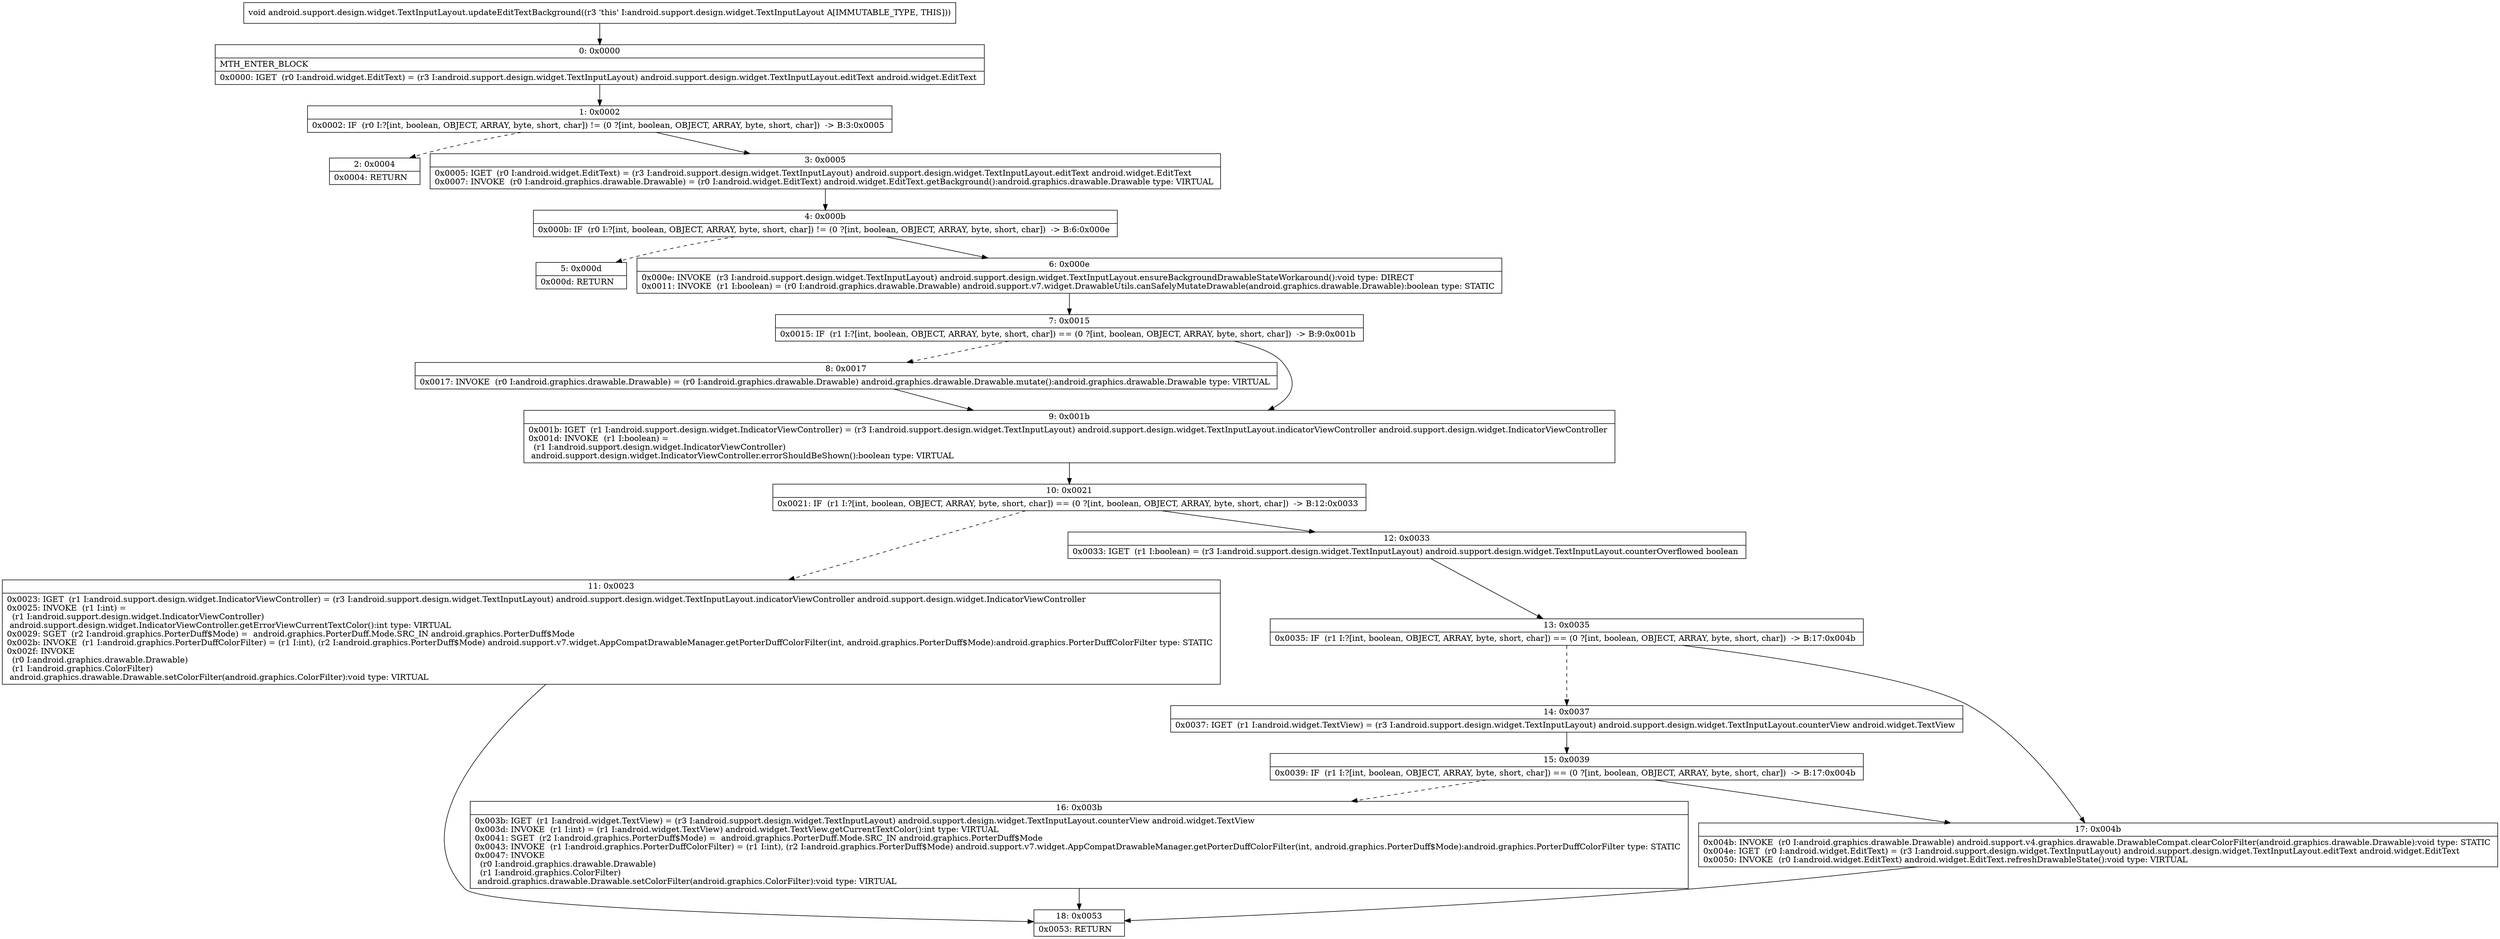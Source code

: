digraph "CFG forandroid.support.design.widget.TextInputLayout.updateEditTextBackground()V" {
Node_0 [shape=record,label="{0\:\ 0x0000|MTH_ENTER_BLOCK\l|0x0000: IGET  (r0 I:android.widget.EditText) = (r3 I:android.support.design.widget.TextInputLayout) android.support.design.widget.TextInputLayout.editText android.widget.EditText \l}"];
Node_1 [shape=record,label="{1\:\ 0x0002|0x0002: IF  (r0 I:?[int, boolean, OBJECT, ARRAY, byte, short, char]) != (0 ?[int, boolean, OBJECT, ARRAY, byte, short, char])  \-\> B:3:0x0005 \l}"];
Node_2 [shape=record,label="{2\:\ 0x0004|0x0004: RETURN   \l}"];
Node_3 [shape=record,label="{3\:\ 0x0005|0x0005: IGET  (r0 I:android.widget.EditText) = (r3 I:android.support.design.widget.TextInputLayout) android.support.design.widget.TextInputLayout.editText android.widget.EditText \l0x0007: INVOKE  (r0 I:android.graphics.drawable.Drawable) = (r0 I:android.widget.EditText) android.widget.EditText.getBackground():android.graphics.drawable.Drawable type: VIRTUAL \l}"];
Node_4 [shape=record,label="{4\:\ 0x000b|0x000b: IF  (r0 I:?[int, boolean, OBJECT, ARRAY, byte, short, char]) != (0 ?[int, boolean, OBJECT, ARRAY, byte, short, char])  \-\> B:6:0x000e \l}"];
Node_5 [shape=record,label="{5\:\ 0x000d|0x000d: RETURN   \l}"];
Node_6 [shape=record,label="{6\:\ 0x000e|0x000e: INVOKE  (r3 I:android.support.design.widget.TextInputLayout) android.support.design.widget.TextInputLayout.ensureBackgroundDrawableStateWorkaround():void type: DIRECT \l0x0011: INVOKE  (r1 I:boolean) = (r0 I:android.graphics.drawable.Drawable) android.support.v7.widget.DrawableUtils.canSafelyMutateDrawable(android.graphics.drawable.Drawable):boolean type: STATIC \l}"];
Node_7 [shape=record,label="{7\:\ 0x0015|0x0015: IF  (r1 I:?[int, boolean, OBJECT, ARRAY, byte, short, char]) == (0 ?[int, boolean, OBJECT, ARRAY, byte, short, char])  \-\> B:9:0x001b \l}"];
Node_8 [shape=record,label="{8\:\ 0x0017|0x0017: INVOKE  (r0 I:android.graphics.drawable.Drawable) = (r0 I:android.graphics.drawable.Drawable) android.graphics.drawable.Drawable.mutate():android.graphics.drawable.Drawable type: VIRTUAL \l}"];
Node_9 [shape=record,label="{9\:\ 0x001b|0x001b: IGET  (r1 I:android.support.design.widget.IndicatorViewController) = (r3 I:android.support.design.widget.TextInputLayout) android.support.design.widget.TextInputLayout.indicatorViewController android.support.design.widget.IndicatorViewController \l0x001d: INVOKE  (r1 I:boolean) = \l  (r1 I:android.support.design.widget.IndicatorViewController)\l android.support.design.widget.IndicatorViewController.errorShouldBeShown():boolean type: VIRTUAL \l}"];
Node_10 [shape=record,label="{10\:\ 0x0021|0x0021: IF  (r1 I:?[int, boolean, OBJECT, ARRAY, byte, short, char]) == (0 ?[int, boolean, OBJECT, ARRAY, byte, short, char])  \-\> B:12:0x0033 \l}"];
Node_11 [shape=record,label="{11\:\ 0x0023|0x0023: IGET  (r1 I:android.support.design.widget.IndicatorViewController) = (r3 I:android.support.design.widget.TextInputLayout) android.support.design.widget.TextInputLayout.indicatorViewController android.support.design.widget.IndicatorViewController \l0x0025: INVOKE  (r1 I:int) = \l  (r1 I:android.support.design.widget.IndicatorViewController)\l android.support.design.widget.IndicatorViewController.getErrorViewCurrentTextColor():int type: VIRTUAL \l0x0029: SGET  (r2 I:android.graphics.PorterDuff$Mode) =  android.graphics.PorterDuff.Mode.SRC_IN android.graphics.PorterDuff$Mode \l0x002b: INVOKE  (r1 I:android.graphics.PorterDuffColorFilter) = (r1 I:int), (r2 I:android.graphics.PorterDuff$Mode) android.support.v7.widget.AppCompatDrawableManager.getPorterDuffColorFilter(int, android.graphics.PorterDuff$Mode):android.graphics.PorterDuffColorFilter type: STATIC \l0x002f: INVOKE  \l  (r0 I:android.graphics.drawable.Drawable)\l  (r1 I:android.graphics.ColorFilter)\l android.graphics.drawable.Drawable.setColorFilter(android.graphics.ColorFilter):void type: VIRTUAL \l}"];
Node_12 [shape=record,label="{12\:\ 0x0033|0x0033: IGET  (r1 I:boolean) = (r3 I:android.support.design.widget.TextInputLayout) android.support.design.widget.TextInputLayout.counterOverflowed boolean \l}"];
Node_13 [shape=record,label="{13\:\ 0x0035|0x0035: IF  (r1 I:?[int, boolean, OBJECT, ARRAY, byte, short, char]) == (0 ?[int, boolean, OBJECT, ARRAY, byte, short, char])  \-\> B:17:0x004b \l}"];
Node_14 [shape=record,label="{14\:\ 0x0037|0x0037: IGET  (r1 I:android.widget.TextView) = (r3 I:android.support.design.widget.TextInputLayout) android.support.design.widget.TextInputLayout.counterView android.widget.TextView \l}"];
Node_15 [shape=record,label="{15\:\ 0x0039|0x0039: IF  (r1 I:?[int, boolean, OBJECT, ARRAY, byte, short, char]) == (0 ?[int, boolean, OBJECT, ARRAY, byte, short, char])  \-\> B:17:0x004b \l}"];
Node_16 [shape=record,label="{16\:\ 0x003b|0x003b: IGET  (r1 I:android.widget.TextView) = (r3 I:android.support.design.widget.TextInputLayout) android.support.design.widget.TextInputLayout.counterView android.widget.TextView \l0x003d: INVOKE  (r1 I:int) = (r1 I:android.widget.TextView) android.widget.TextView.getCurrentTextColor():int type: VIRTUAL \l0x0041: SGET  (r2 I:android.graphics.PorterDuff$Mode) =  android.graphics.PorterDuff.Mode.SRC_IN android.graphics.PorterDuff$Mode \l0x0043: INVOKE  (r1 I:android.graphics.PorterDuffColorFilter) = (r1 I:int), (r2 I:android.graphics.PorterDuff$Mode) android.support.v7.widget.AppCompatDrawableManager.getPorterDuffColorFilter(int, android.graphics.PorterDuff$Mode):android.graphics.PorterDuffColorFilter type: STATIC \l0x0047: INVOKE  \l  (r0 I:android.graphics.drawable.Drawable)\l  (r1 I:android.graphics.ColorFilter)\l android.graphics.drawable.Drawable.setColorFilter(android.graphics.ColorFilter):void type: VIRTUAL \l}"];
Node_17 [shape=record,label="{17\:\ 0x004b|0x004b: INVOKE  (r0 I:android.graphics.drawable.Drawable) android.support.v4.graphics.drawable.DrawableCompat.clearColorFilter(android.graphics.drawable.Drawable):void type: STATIC \l0x004e: IGET  (r0 I:android.widget.EditText) = (r3 I:android.support.design.widget.TextInputLayout) android.support.design.widget.TextInputLayout.editText android.widget.EditText \l0x0050: INVOKE  (r0 I:android.widget.EditText) android.widget.EditText.refreshDrawableState():void type: VIRTUAL \l}"];
Node_18 [shape=record,label="{18\:\ 0x0053|0x0053: RETURN   \l}"];
MethodNode[shape=record,label="{void android.support.design.widget.TextInputLayout.updateEditTextBackground((r3 'this' I:android.support.design.widget.TextInputLayout A[IMMUTABLE_TYPE, THIS])) }"];
MethodNode -> Node_0;
Node_0 -> Node_1;
Node_1 -> Node_2[style=dashed];
Node_1 -> Node_3;
Node_3 -> Node_4;
Node_4 -> Node_5[style=dashed];
Node_4 -> Node_6;
Node_6 -> Node_7;
Node_7 -> Node_8[style=dashed];
Node_7 -> Node_9;
Node_8 -> Node_9;
Node_9 -> Node_10;
Node_10 -> Node_11[style=dashed];
Node_10 -> Node_12;
Node_11 -> Node_18;
Node_12 -> Node_13;
Node_13 -> Node_14[style=dashed];
Node_13 -> Node_17;
Node_14 -> Node_15;
Node_15 -> Node_16[style=dashed];
Node_15 -> Node_17;
Node_16 -> Node_18;
Node_17 -> Node_18;
}

